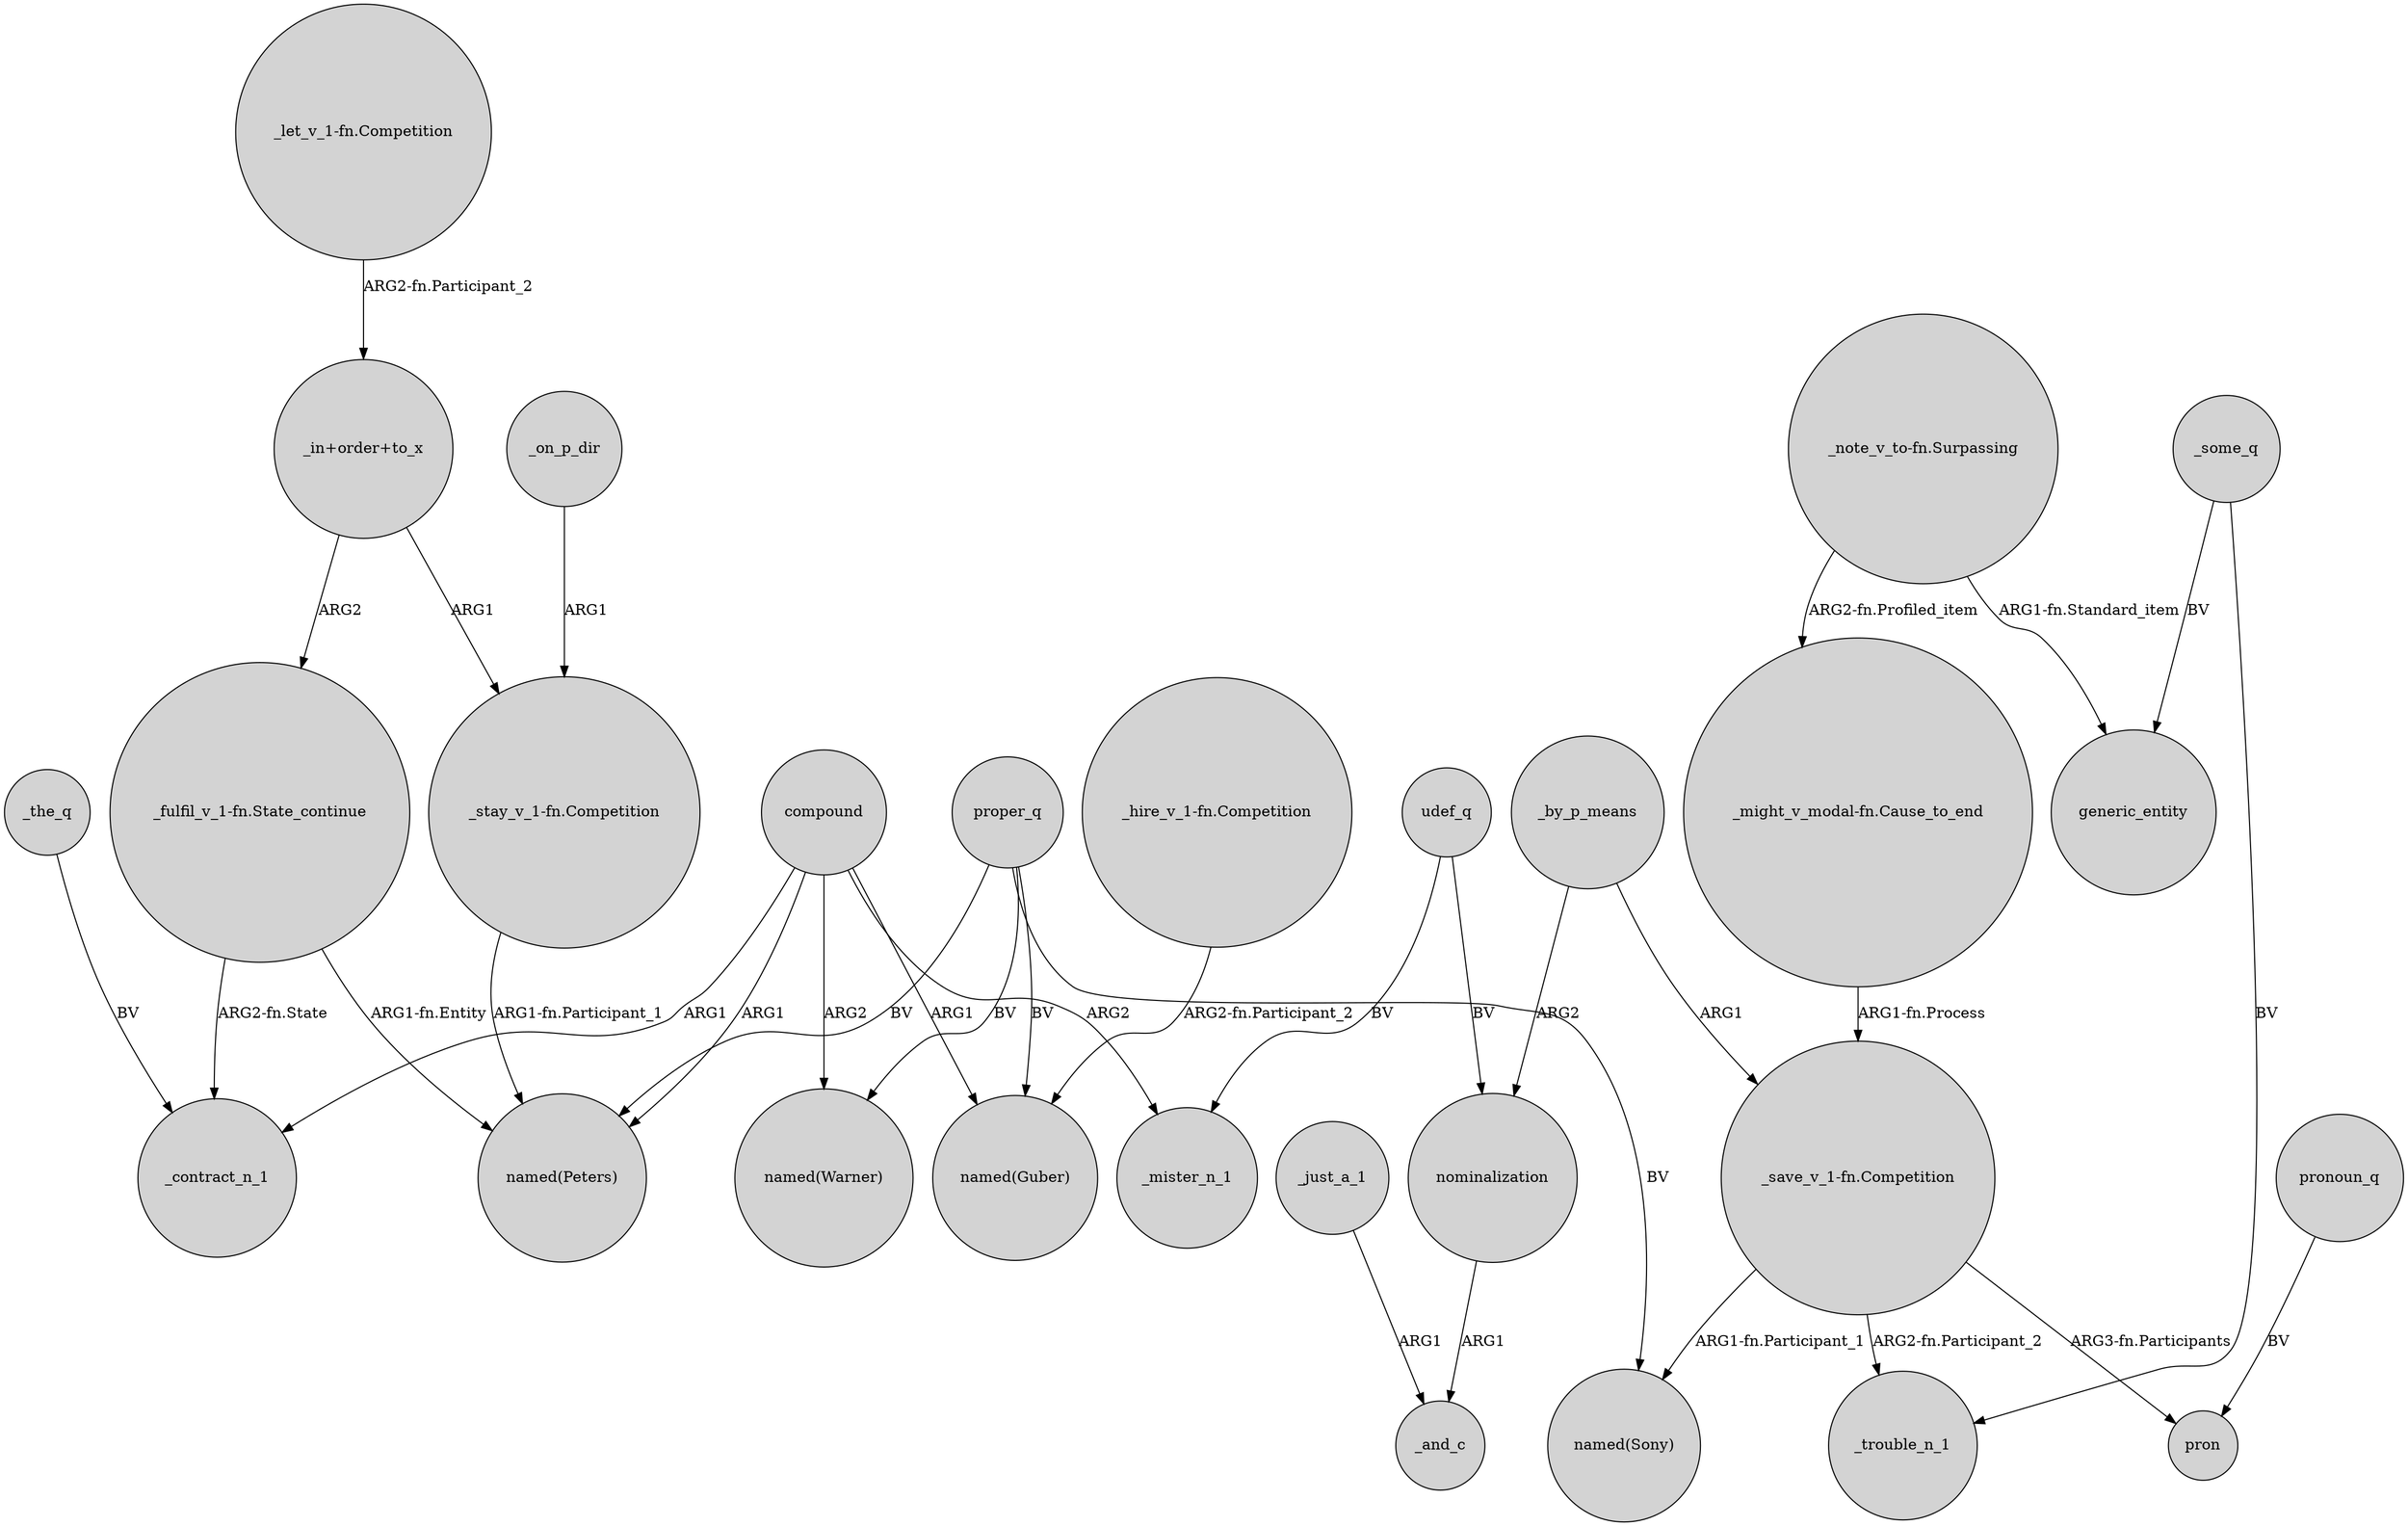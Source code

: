 digraph {
	node [shape=circle style=filled]
	_just_a_1 -> _and_c [label=ARG1]
	"_let_v_1-fn.Competition" -> "_in+order+to_x" [label="ARG2-fn.Participant_2"]
	compound -> _mister_n_1 [label=ARG2]
	compound -> _contract_n_1 [label=ARG1]
	compound -> "named(Peters)" [label=ARG1]
	"_stay_v_1-fn.Competition" -> "named(Peters)" [label="ARG1-fn.Participant_1"]
	"_hire_v_1-fn.Competition" -> "named(Guber)" [label="ARG2-fn.Participant_2"]
	"_in+order+to_x" -> "_stay_v_1-fn.Competition" [label=ARG1]
	_some_q -> _trouble_n_1 [label=BV]
	udef_q -> nominalization [label=BV]
	proper_q -> "named(Peters)" [label=BV]
	"_fulfil_v_1-fn.State_continue" -> _contract_n_1 [label="ARG2-fn.State"]
	udef_q -> _mister_n_1 [label=BV]
	_some_q -> generic_entity [label=BV]
	"_note_v_to-fn.Surpassing" -> generic_entity [label="ARG1-fn.Standard_item"]
	"_fulfil_v_1-fn.State_continue" -> "named(Peters)" [label="ARG1-fn.Entity"]
	nominalization -> _and_c [label=ARG1]
	proper_q -> "named(Sony)" [label=BV]
	pronoun_q -> pron [label=BV]
	"_save_v_1-fn.Competition" -> _trouble_n_1 [label="ARG2-fn.Participant_2"]
	_by_p_means -> "_save_v_1-fn.Competition" [label=ARG1]
	"_in+order+to_x" -> "_fulfil_v_1-fn.State_continue" [label=ARG2]
	_on_p_dir -> "_stay_v_1-fn.Competition" [label=ARG1]
	_by_p_means -> nominalization [label=ARG2]
	compound -> "named(Warner)" [label=ARG2]
	_the_q -> _contract_n_1 [label=BV]
	proper_q -> "named(Guber)" [label=BV]
	proper_q -> "named(Warner)" [label=BV]
	"_save_v_1-fn.Competition" -> pron [label="ARG3-fn.Participants"]
	"_note_v_to-fn.Surpassing" -> "_might_v_modal-fn.Cause_to_end" [label="ARG2-fn.Profiled_item"]
	"_save_v_1-fn.Competition" -> "named(Sony)" [label="ARG1-fn.Participant_1"]
	compound -> "named(Guber)" [label=ARG1]
	"_might_v_modal-fn.Cause_to_end" -> "_save_v_1-fn.Competition" [label="ARG1-fn.Process"]
}
